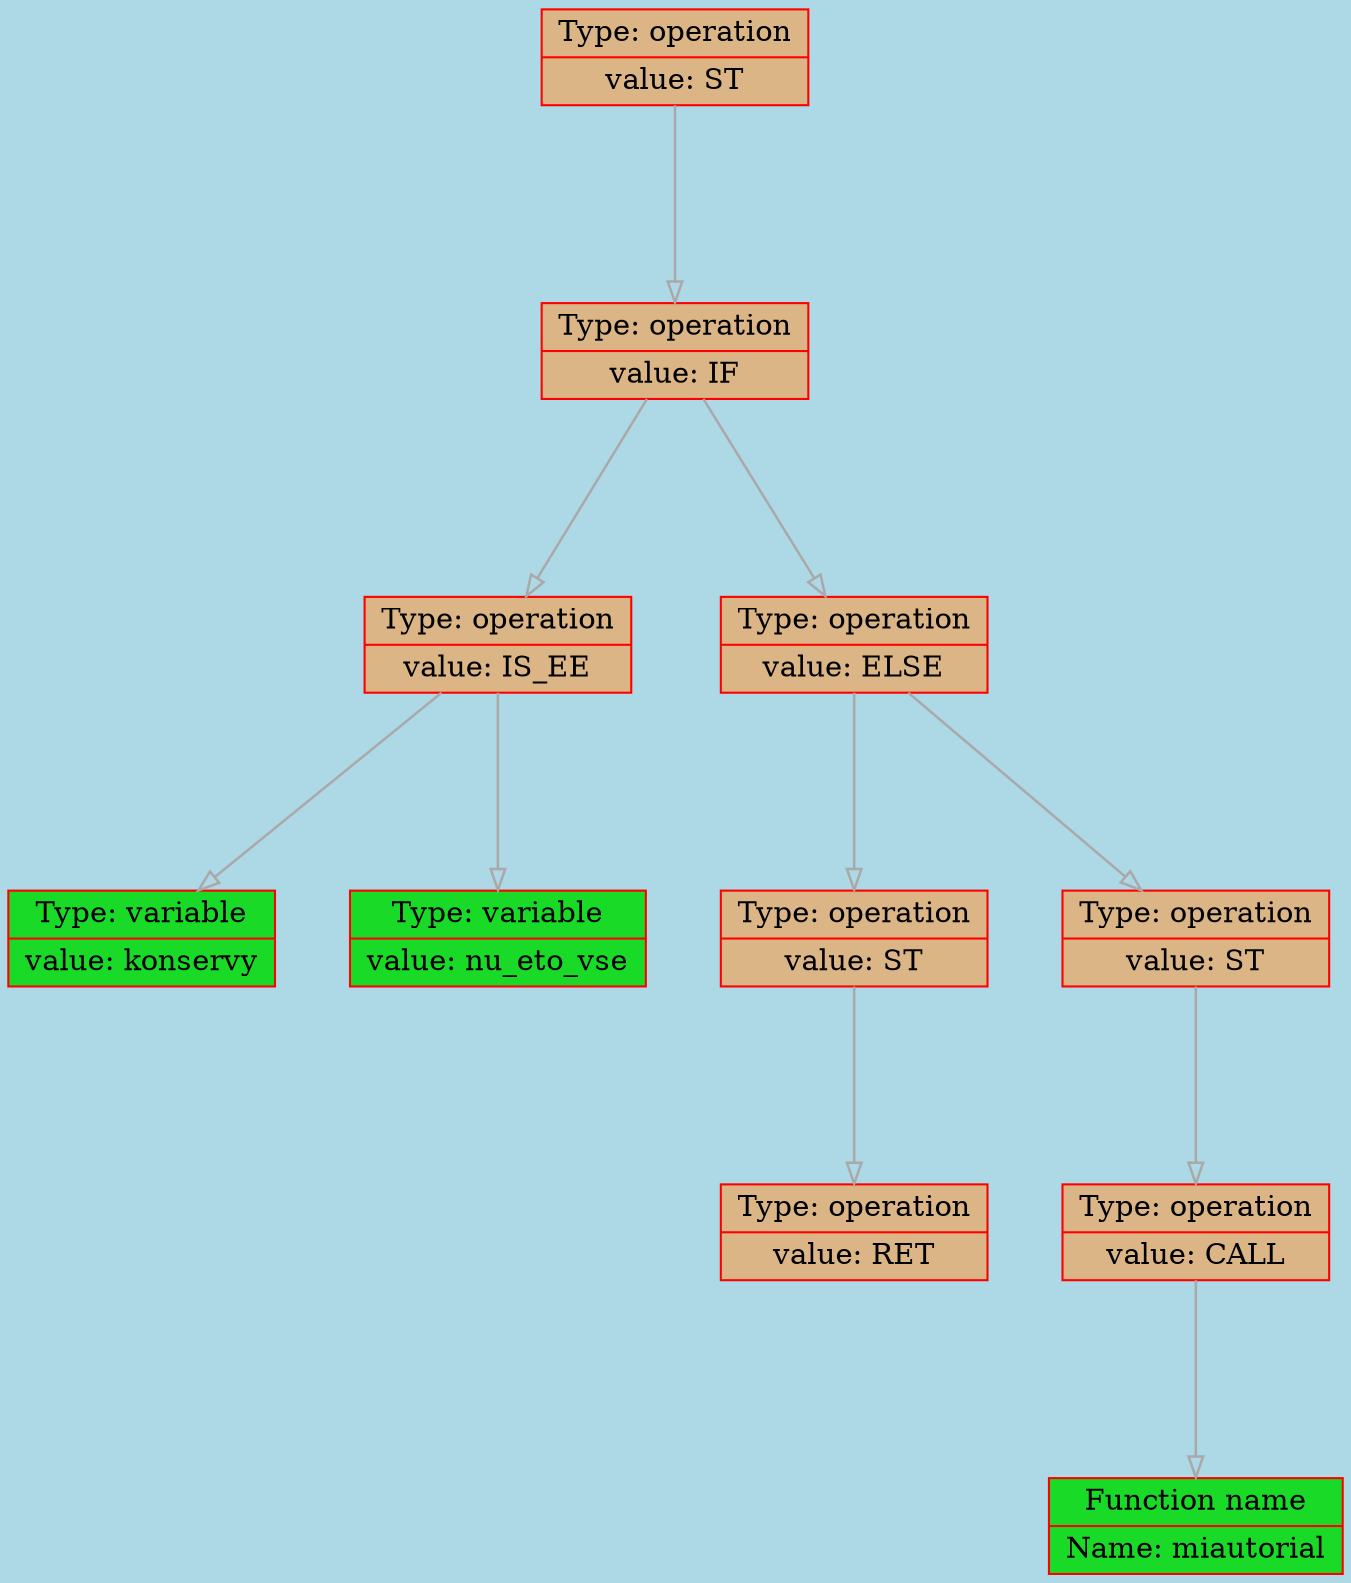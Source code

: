
    digraph g {
        bgcolor="lightblue";
        dpi      = 200;
        fontname = "Comic Sans MS";
        fontsize = 20;
        rankdir   =  TB;
        edge [color = darkgrey, arrowhead = onormal, arrowsize = 1, penwidth = 1.2]
        graph[fillcolor = lightgreen, ranksep = 1.3, nodesep = 0.5,
        style = "rounded, filled",color = green, penwidth = 2]

    Node0000023403658820[shape=record, width=0.2, style="filled", color="red", fillcolor="#DBB585",label=" {Type: operation | value: ST}"] 
 
Node00000234036587f0[shape=record, width=0.2, style="filled", color="red", fillcolor="#DBB585",label=" {Type: operation | value: IF}"] 
 
Node0000023403657690[shape=record, width=0.2, style="filled", color="red", fillcolor="#DBB585",label=" {Type: operation | value: IS_EE}"] 
 
Node0000023403657630[shape=record, width=0.2, style="filled", color="red", fillcolor="#19DB27",label=" {Type: variable | value: konservy}"] 
 
Node0000023403657660[shape=record, width=0.2, style="filled", color="red", fillcolor="#19DB27",label=" {Type: variable | value: nu_eto_vse}"] 
 
Node00000234036587c0[shape=record, width=0.2, style="filled", color="red", fillcolor="#DBB585",label=" {Type: operation | value: ELSE}"] 
 
Node00000234036576f0[shape=record, width=0.2, style="filled", color="red", fillcolor="#DBB585",label=" {Type: operation | value: ST}"] 
 
Node00000234036576c0[shape=record, width=0.2, style="filled", color="red", fillcolor="#DBB585",label=" {Type: operation | value: RET}"] 
 
Node0000023403658790[shape=record, width=0.2, style="filled", color="red", fillcolor="#DBB585",label=" {Type: operation | value: ST}"] 
 
Node0000023403658760[shape=record, width=0.2, style="filled", color="red", fillcolor="#DBB585",label=" {Type: operation | value: CALL}"] 
 
Node0000023403658730[shape=record, width=0.2, style="filled", color="red", fillcolor="#19DB27",label=" {Function name |Name: miautorial}"] 
 
Node0000023403658820->Node00000234036587f0
Node00000234036587f0->Node0000023403657690
Node0000023403657690->Node0000023403657630
Node0000023403657690->Node0000023403657660
Node00000234036587f0->Node00000234036587c0
Node00000234036587c0->Node00000234036576f0
Node00000234036576f0->Node00000234036576c0
Node00000234036587c0->Node0000023403658790
Node0000023403658790->Node0000023403658760
Node0000023403658760->Node0000023403658730
}
